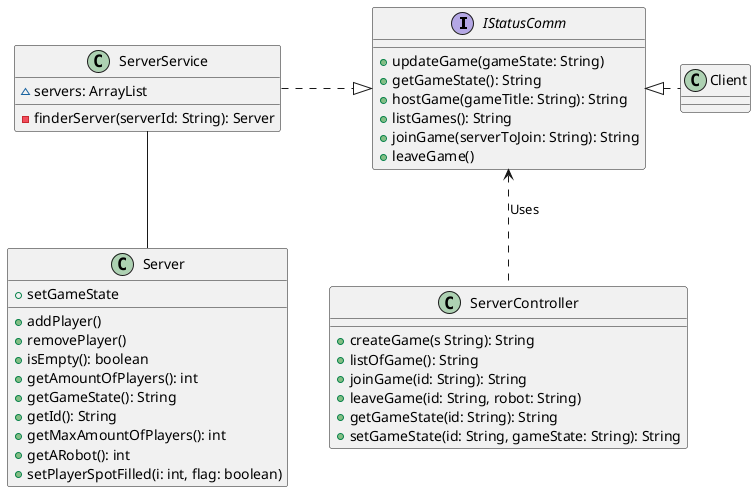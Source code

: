 @startuml
'https://plantuml.com/class-diagram
interface IStatusComm {
    + updateGame(gameState: String)
    + getGameState(): String
    + hostGame(gameTitle: String): String
    + listGames(): String
    + joinGame(serverToJoin: String): String
    + leaveGame()
}

class Client
class ServerService {
    ~ servers: ArrayList
    - finderServer(serverId: String): Server
}
class ServerController {
    + createGame(s String): String
    + listOfGame(): String
    + joinGame(id: String): String
    + leaveGame(id: String, robot: String)
    + getGameState(id: String): String
    + setGameState(id: String, gameState: String): String

}
class Server {
    + addPlayer()
    + removePlayer()
    + isEmpty(): boolean
    + getAmountOfPlayers(): int
    + getGameState(): String
    + setGameState
    + getId(): String
    + getMaxAmountOfPlayers(): int
    + getARobot(): int
    + setPlayerSpotFilled(i: int, flag: boolean)
}

IStatusComm <|.r. Client
IStatusComm <|.l.ServerService : \t\t
IStatusComm <..ServerController : Uses
ServerService -- Server

@enduml